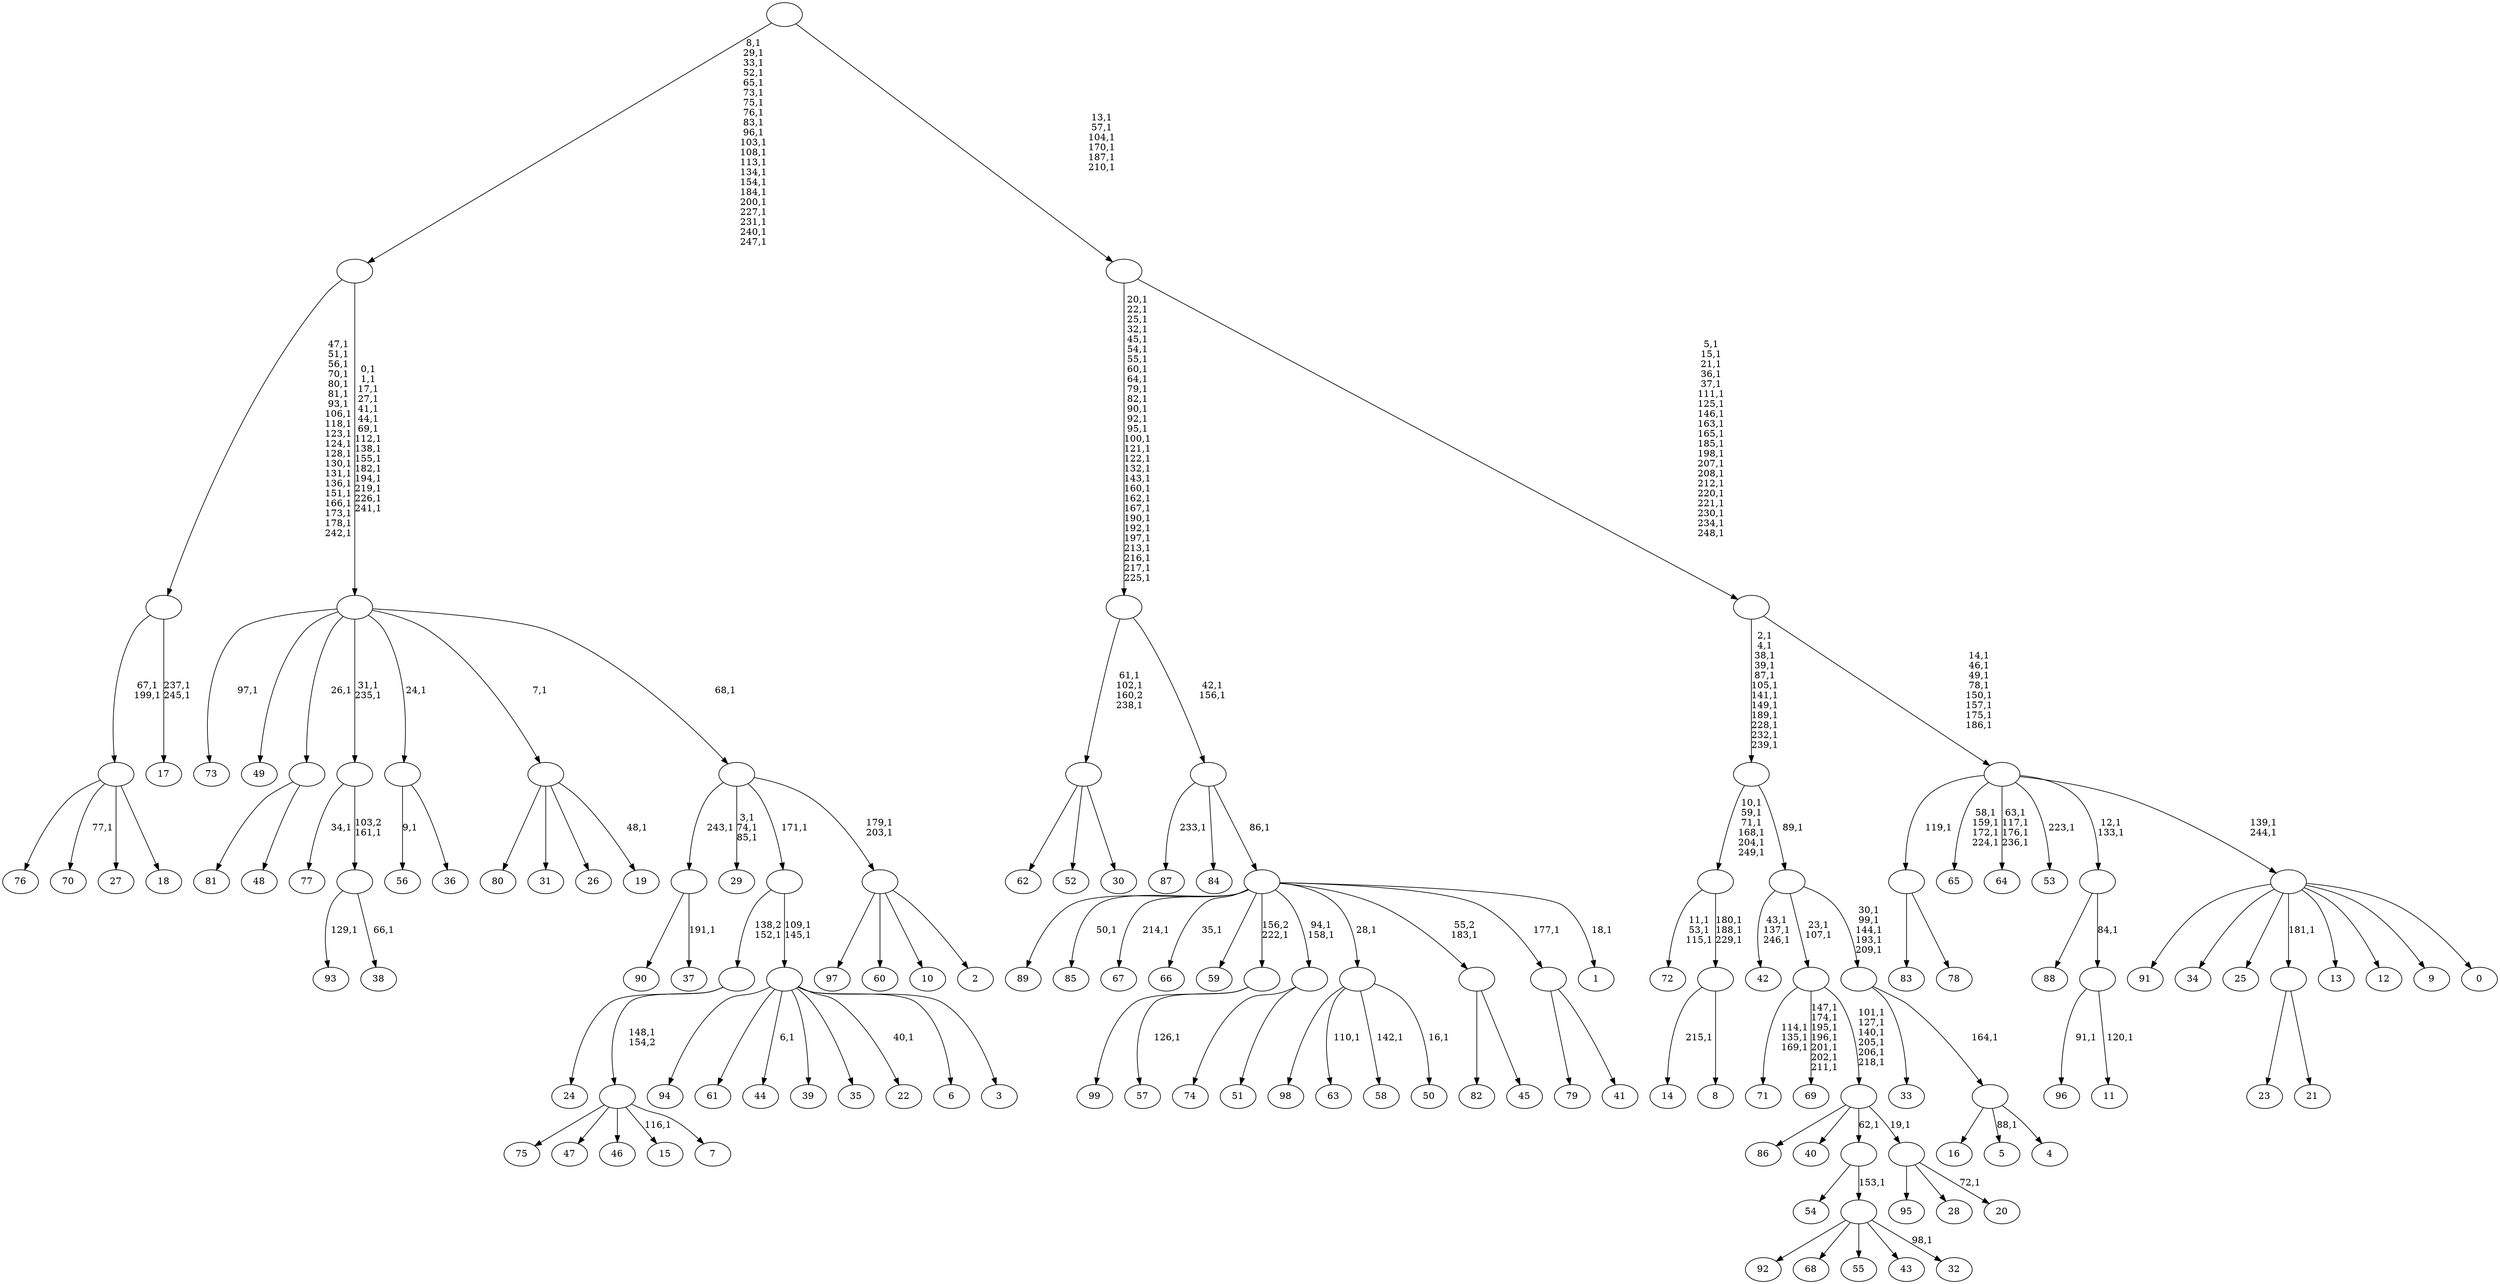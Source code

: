 digraph T {
	350 [label="99"]
	349 [label="98"]
	348 [label="97"]
	347 [label="96"]
	345 [label="95"]
	344 [label="94"]
	343 [label="93"]
	341 [label="92"]
	340 [label="91"]
	339 [label="90"]
	338 [label="89"]
	337 [label="88"]
	336 [label="87"]
	334 [label="86"]
	333 [label="85"]
	331 [label="84"]
	330 [label="83"]
	329 [label="82"]
	328 [label="81"]
	327 [label="80"]
	326 [label="79"]
	325 [label="78"]
	324 [label=""]
	323 [label="77"]
	321 [label="76"]
	320 [label="75"]
	319 [label="74"]
	318 [label="73"]
	316 [label="72"]
	312 [label="71"]
	308 [label="70"]
	306 [label="69"]
	298 [label="68"]
	297 [label="67"]
	295 [label="66"]
	293 [label="65"]
	288 [label="64"]
	283 [label="63"]
	281 [label="62"]
	280 [label="61"]
	279 [label="60"]
	278 [label="59"]
	277 [label="58"]
	275 [label="57"]
	273 [label=""]
	272 [label="56"]
	270 [label="55"]
	269 [label="54"]
	268 [label="53"]
	266 [label="52"]
	265 [label="51"]
	264 [label=""]
	262 [label="50"]
	260 [label=""]
	259 [label="49"]
	258 [label="48"]
	257 [label=""]
	256 [label="47"]
	255 [label="46"]
	254 [label="45"]
	253 [label=""]
	252 [label="44"]
	250 [label="43"]
	249 [label="42"]
	245 [label="41"]
	244 [label=""]
	243 [label="40"]
	242 [label="39"]
	241 [label="38"]
	239 [label=""]
	238 [label=""]
	236 [label="37"]
	234 [label=""]
	233 [label="36"]
	232 [label=""]
	231 [label="35"]
	230 [label="34"]
	229 [label="33"]
	228 [label="32"]
	226 [label=""]
	225 [label=""]
	224 [label="31"]
	223 [label="30"]
	222 [label=""]
	219 [label="29"]
	215 [label="28"]
	214 [label="27"]
	213 [label="26"]
	212 [label="25"]
	211 [label="24"]
	210 [label="23"]
	209 [label="22"]
	207 [label="21"]
	206 [label=""]
	205 [label="20"]
	203 [label=""]
	202 [label=""]
	196 [label=""]
	194 [label="19"]
	192 [label=""]
	191 [label="18"]
	190 [label=""]
	188 [label="17"]
	185 [label=""]
	165 [label="16"]
	164 [label="15"]
	162 [label="14"]
	160 [label="13"]
	159 [label="12"]
	158 [label="11"]
	156 [label=""]
	155 [label=""]
	153 [label="10"]
	152 [label="9"]
	151 [label="8"]
	150 [label=""]
	147 [label=""]
	141 [label="7"]
	140 [label=""]
	139 [label=""]
	138 [label="6"]
	137 [label="5"]
	135 [label="4"]
	134 [label=""]
	133 [label=""]
	128 [label=""]
	127 [label=""]
	115 [label="3"]
	114 [label=""]
	112 [label=""]
	111 [label="2"]
	110 [label=""]
	108 [label=""]
	107 [label=""]
	92 [label=""]
	71 [label="1"]
	69 [label=""]
	68 [label=""]
	66 [label=""]
	37 [label="0"]
	36 [label=""]
	34 [label=""]
	26 [label=""]
	6 [label=""]
	0 [label=""]
	324 -> 330 [label=""]
	324 -> 325 [label=""]
	273 -> 275 [label="126,1"]
	273 -> 350 [label=""]
	264 -> 319 [label=""]
	264 -> 265 [label=""]
	260 -> 262 [label="16,1"]
	260 -> 277 [label="142,1"]
	260 -> 283 [label="110,1"]
	260 -> 349 [label=""]
	257 -> 328 [label=""]
	257 -> 258 [label=""]
	253 -> 329 [label=""]
	253 -> 254 [label=""]
	244 -> 326 [label=""]
	244 -> 245 [label=""]
	239 -> 241 [label="66,1"]
	239 -> 343 [label="129,1"]
	238 -> 323 [label="34,1"]
	238 -> 239 [label="103,2\n161,1"]
	234 -> 236 [label="191,1"]
	234 -> 339 [label=""]
	232 -> 272 [label="9,1"]
	232 -> 233 [label=""]
	226 -> 228 [label="98,1"]
	226 -> 341 [label=""]
	226 -> 298 [label=""]
	226 -> 270 [label=""]
	226 -> 250 [label=""]
	225 -> 269 [label=""]
	225 -> 226 [label="153,1"]
	222 -> 281 [label=""]
	222 -> 266 [label=""]
	222 -> 223 [label=""]
	206 -> 210 [label=""]
	206 -> 207 [label=""]
	203 -> 205 [label="72,1"]
	203 -> 345 [label=""]
	203 -> 215 [label=""]
	202 -> 334 [label=""]
	202 -> 243 [label=""]
	202 -> 225 [label="62,1"]
	202 -> 203 [label="19,1"]
	196 -> 202 [label="101,1\n127,1\n140,1\n205,1\n206,1\n218,1"]
	196 -> 306 [label="147,1\n174,1\n195,1\n196,1\n201,1\n202,1\n211,1"]
	196 -> 312 [label="114,1\n135,1\n169,1"]
	192 -> 194 [label="48,1"]
	192 -> 327 [label=""]
	192 -> 224 [label=""]
	192 -> 213 [label=""]
	190 -> 308 [label="77,1"]
	190 -> 321 [label=""]
	190 -> 214 [label=""]
	190 -> 191 [label=""]
	185 -> 188 [label="237,1\n245,1"]
	185 -> 190 [label="67,1\n199,1"]
	156 -> 158 [label="120,1"]
	156 -> 347 [label="91,1"]
	155 -> 337 [label=""]
	155 -> 156 [label="84,1"]
	150 -> 162 [label="215,1"]
	150 -> 151 [label=""]
	147 -> 150 [label="180,1\n188,1\n229,1"]
	147 -> 316 [label="11,1\n53,1\n115,1"]
	140 -> 164 [label="116,1"]
	140 -> 320 [label=""]
	140 -> 256 [label=""]
	140 -> 255 [label=""]
	140 -> 141 [label=""]
	139 -> 211 [label=""]
	139 -> 140 [label="148,1\n154,2"]
	134 -> 137 [label="88,1"]
	134 -> 165 [label=""]
	134 -> 135 [label=""]
	133 -> 229 [label=""]
	133 -> 134 [label="164,1"]
	128 -> 133 [label="30,1\n99,1\n144,1\n193,1\n209,1"]
	128 -> 196 [label="23,1\n107,1"]
	128 -> 249 [label="43,1\n137,1\n246,1"]
	127 -> 147 [label="10,1\n59,1\n71,1\n168,1\n204,1\n249,1"]
	127 -> 128 [label="89,1"]
	114 -> 209 [label="40,1"]
	114 -> 252 [label="6,1"]
	114 -> 344 [label=""]
	114 -> 280 [label=""]
	114 -> 242 [label=""]
	114 -> 231 [label=""]
	114 -> 138 [label=""]
	114 -> 115 [label=""]
	112 -> 114 [label="109,1\n145,1"]
	112 -> 139 [label="138,2\n152,1"]
	110 -> 348 [label=""]
	110 -> 279 [label=""]
	110 -> 153 [label=""]
	110 -> 111 [label=""]
	108 -> 110 [label="179,1\n203,1"]
	108 -> 219 [label="3,1\n74,1\n85,1"]
	108 -> 234 [label="243,1"]
	108 -> 112 [label="171,1"]
	107 -> 238 [label="31,1\n235,1"]
	107 -> 318 [label="97,1"]
	107 -> 259 [label=""]
	107 -> 257 [label="26,1"]
	107 -> 232 [label="24,1"]
	107 -> 192 [label="7,1"]
	107 -> 108 [label="68,1"]
	92 -> 107 [label="0,1\n1,1\n17,1\n27,1\n41,1\n44,1\n69,1\n112,1\n138,1\n155,1\n182,1\n194,1\n219,1\n226,1\n241,1"]
	92 -> 185 [label="47,1\n51,1\n56,1\n70,1\n80,1\n81,1\n93,1\n106,1\n118,1\n123,1\n124,1\n128,1\n130,1\n131,1\n136,1\n151,1\n166,1\n173,1\n178,1\n242,1"]
	69 -> 71 [label="18,1"]
	69 -> 264 [label="94,1\n158,1"]
	69 -> 295 [label="35,1"]
	69 -> 297 [label="214,1"]
	69 -> 333 [label="50,1"]
	69 -> 338 [label=""]
	69 -> 278 [label=""]
	69 -> 273 [label="156,2\n222,1"]
	69 -> 260 [label="28,1"]
	69 -> 253 [label="55,2\n183,1"]
	69 -> 244 [label="177,1"]
	68 -> 336 [label="233,1"]
	68 -> 331 [label=""]
	68 -> 69 [label="86,1"]
	66 -> 68 [label="42,1\n156,1"]
	66 -> 222 [label="61,1\n102,1\n160,2\n238,1"]
	36 -> 340 [label=""]
	36 -> 230 [label=""]
	36 -> 212 [label=""]
	36 -> 206 [label="181,1"]
	36 -> 160 [label=""]
	36 -> 159 [label=""]
	36 -> 152 [label=""]
	36 -> 37 [label=""]
	34 -> 36 [label="139,1\n244,1"]
	34 -> 155 [label="12,1\n133,1"]
	34 -> 268 [label="223,1"]
	34 -> 288 [label="63,1\n117,1\n176,1\n236,1"]
	34 -> 293 [label="58,1\n159,1\n172,1\n224,1"]
	34 -> 324 [label="119,1"]
	26 -> 34 [label="14,1\n46,1\n49,1\n78,1\n150,1\n157,1\n175,1\n186,1"]
	26 -> 127 [label="2,1\n4,1\n38,1\n39,1\n87,1\n105,1\n141,1\n149,1\n189,1\n228,1\n232,1\n239,1"]
	6 -> 26 [label="5,1\n15,1\n21,1\n36,1\n37,1\n111,1\n125,1\n146,1\n163,1\n165,1\n185,1\n198,1\n207,1\n208,1\n212,1\n220,1\n221,1\n230,1\n234,1\n248,1"]
	6 -> 66 [label="20,1\n22,1\n25,1\n32,1\n45,1\n54,1\n55,1\n60,1\n64,1\n79,1\n82,1\n90,1\n92,1\n95,1\n100,1\n121,1\n122,1\n132,1\n143,1\n160,1\n162,1\n167,1\n190,1\n192,1\n197,1\n213,1\n216,1\n217,1\n225,1"]
	0 -> 6 [label="13,1\n57,1\n104,1\n170,1\n187,1\n210,1"]
	0 -> 92 [label="8,1\n29,1\n33,1\n52,1\n65,1\n73,1\n75,1\n76,1\n83,1\n96,1\n103,1\n108,1\n113,1\n134,1\n154,1\n184,1\n200,1\n227,1\n231,1\n240,1\n247,1"]
}

